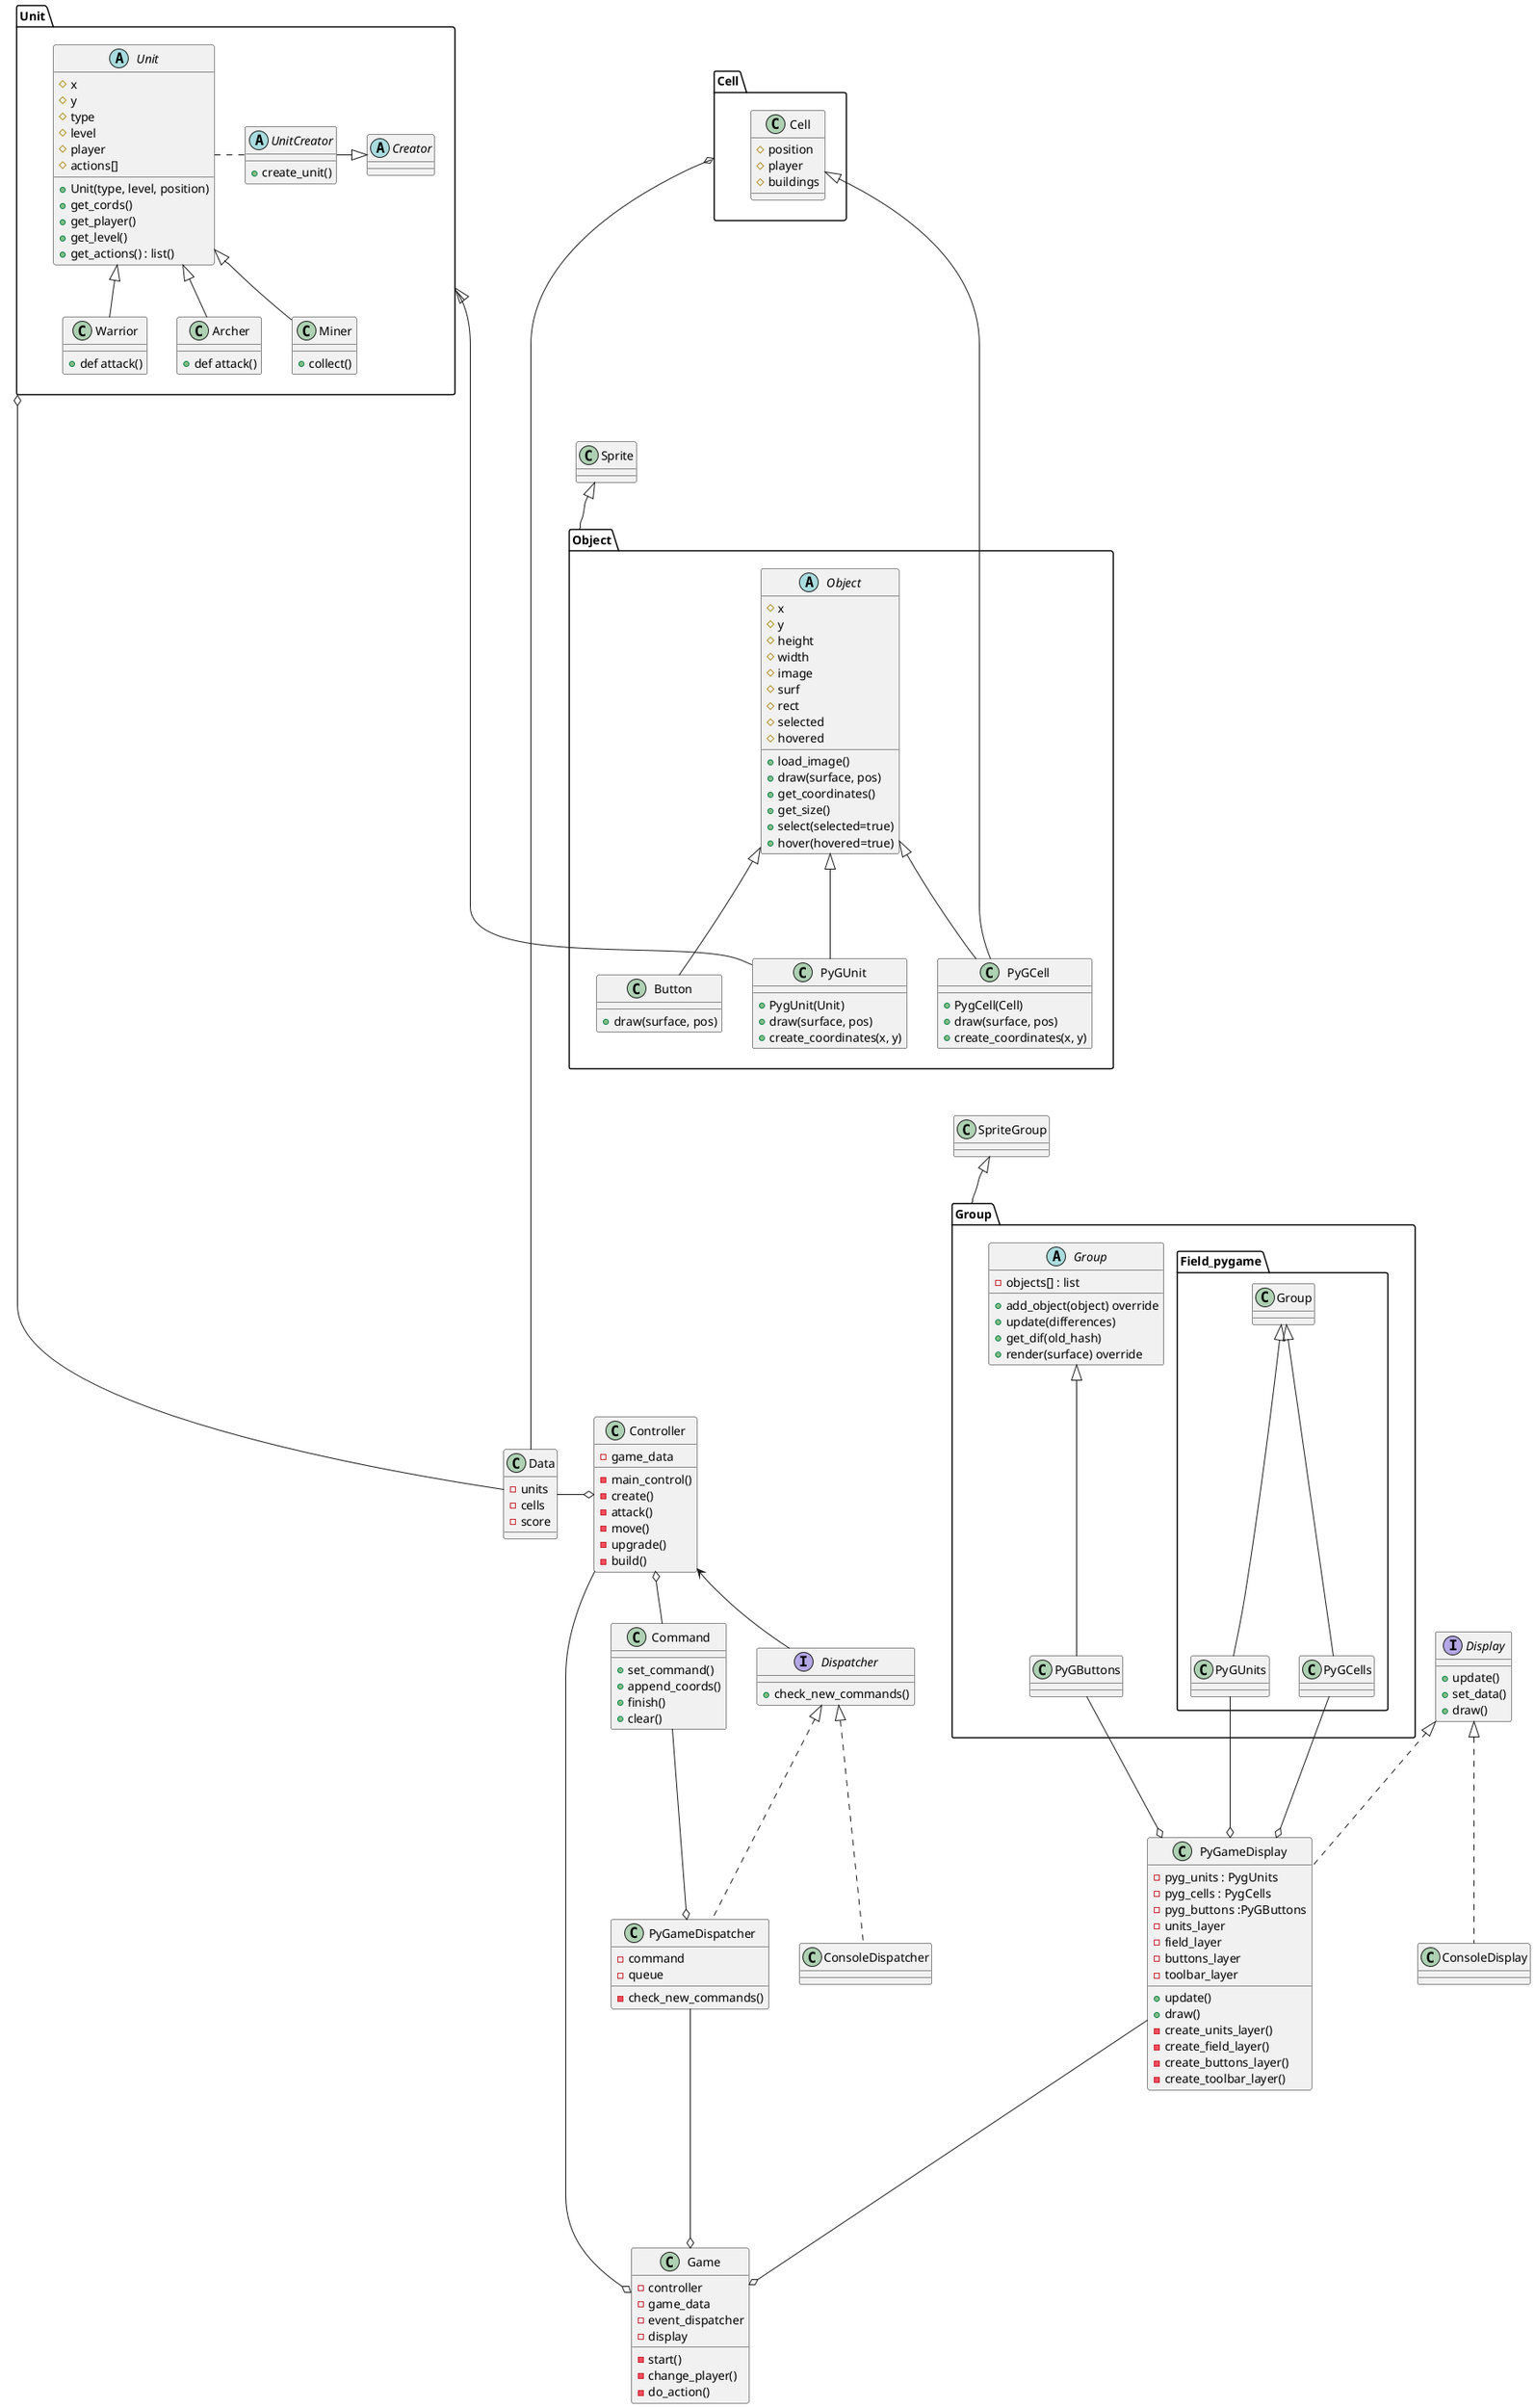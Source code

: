 @startuml

class Sprite{}
Sprite <|-- Object

package Object{
    abstract class Object{
        # x
        # y
        # height
        # width
        # image
        # surf
        # rect
        + load_image()
        # selected
        # hovered
        + draw(surface, pos)
        + get_coordinates()
        + get_size()
        + select(selected=true)
        + hover(hovered=true)
    }

    Object <|---down PyGUnit
    class PyGUnit{
        + PygUnit(Unit)
        + draw(surface, pos)
        + create_coordinates(x, y)
    }

    Object <|--- PyGCell
    class PyGCell {
        + PygCell(Cell)
        + draw(surface, pos)
        + create_coordinates(x, y)
    }

    Object <|--- Button
    class Button {
        + draw(surface, pos)
    }
}

Unit <|------ PyGUnit
package Unit {
    abstract class Unit{
        # x
        # y
        # type
        # level
        # player
        # actions[]

        + Unit(type, level, position)
        + get_cords()
        + get_player()
        + get_level()
        + get_actions() : list()
    }

    Unit <|-- Warrior
    class Warrior {
        + def attack()
    }

    Unit <|-- Archer
    class Archer {
        + def attack()
    }

    Unit <|-- Miner
    class Miner {
        + collect()
    }

    abstract class UnitCreator{
        + create_unit()
    }

    abstract class Creator{}

    Unit . UnitCreator
    UnitCreator -|> Creator
}

package Cell{
    Cell <|--- PyGCell
    class Cell {
        # position
        # player
        # buildings
     }
}

class SpriteGroup{}
SpriteGroup <|-- Group

package Group{
    abstract class Group{
        - objects[] : list
        + add_object(object) override
        + update(differences)
        + get_dif(old_hash)
        + render(surface) override
    }

    package Field_pygame {
        class PyGCells {}
        PyGCell ---[hidden]--o PyGCells : 1..n
        Group <|--- PyGCells

        class PyGUnits {}
        Group <|--- PyGUnits
        PyGUnit ---[hidden]--o PyGUnits : 1..n
    }

    class PyGButtons {}
    Button ---[hidden]--o PyGButtons : 1..n
    Group <|--- PyGButtons

}


interface Display{
    + update()
    + set_data()
    + draw()
}

class PyGameDisplay {
    - pyg_units : PygUnits
    - pyg_cells : PygCells
    - pyg_buttons :PyGButtons
    - units_layer
    - field_layer
    - buttons_layer
    - toolbar_layer
    + update()
    + draw()
    - create_units_layer()
    - create_field_layer()
    - create_buttons_layer()
    - create_toolbar_layer()
}

PyGUnits ---o PyGameDisplay
PyGCells ---o PyGameDisplay
PyGButtons ---o PyGameDisplay


class Game {
    - controller
    - game_data
    - event_dispatcher
    - display
    - start()
    - change_player()
    - do_action()
}

Display <|... ConsoleDisplay
Display <|... PyGameDisplay

interface Dispatcher{
    +check_new_commands()
}

class PyGameDispatcher{
    -command
    -queue
    -check_new_commands()
}

Dispatcher <|... PyGameDispatcher
Dispatcher <|... ConsoleDispatcher

class Command{
    + set_command()
    + append_coords()
    + finish()
    + clear()
}

Command --o PyGameDispatcher

PyGameDispatcher ----o Game
PyGameDisplay ----o Game

class Data{
    - units
    - cells
    - score
}

class Controller{
    - game_data
    -  main_control()
    - create()
    - attack()
    - move()
    - upgrade()
    - build()
}

Data -o Controller
Controller <-- Dispatcher
Controller o-- Command

Unit o-------- Data
Cell o--------- Data

Controller ----o Game

@enduml
